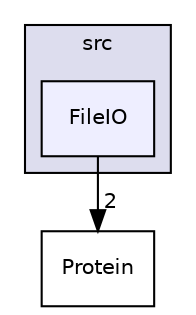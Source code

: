 digraph "/home/runner/work/ffp/ffp/src/FileIO" {
  compound=true
  node [ fontsize="10", fontname="Helvetica"];
  edge [ labelfontsize="10", labelfontname="Helvetica"];
  subgraph clusterdir_68267d1309a1af8e8297ef4c3efbcdba {
    graph [ bgcolor="#ddddee", pencolor="black", label="src" fontname="Helvetica", fontsize="10", URL="dir_68267d1309a1af8e8297ef4c3efbcdba.html"]
  dir_c0a4e14084e9f7c16bbb9096e2bb1bfb [shape=box, label="FileIO", style="filled", fillcolor="#eeeeff", pencolor="black", URL="dir_c0a4e14084e9f7c16bbb9096e2bb1bfb.html"];
  }
  dir_32797135fe23c5eec817d4836231640f [shape=box label="Protein" URL="dir_32797135fe23c5eec817d4836231640f.html"];
  dir_c0a4e14084e9f7c16bbb9096e2bb1bfb->dir_32797135fe23c5eec817d4836231640f [headlabel="2", labeldistance=1.5 headhref="dir_000001_000002.html"];
}
